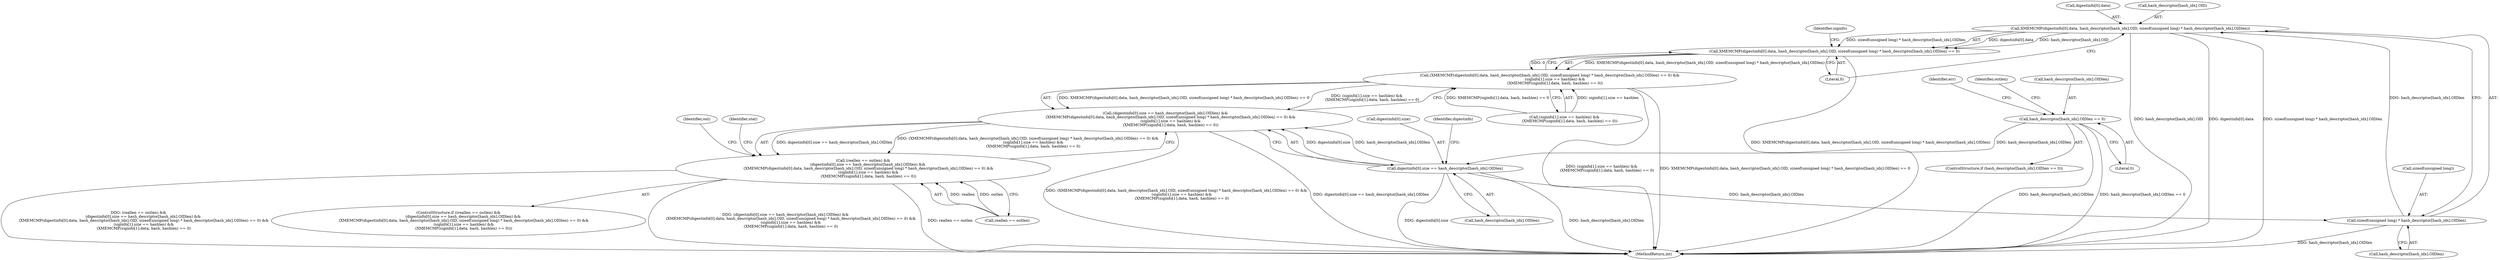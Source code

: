 digraph "0_libtomcrypt_5eb9743410ce4657e9d54fef26a2ee31a1b5dd0@array" {
"1000422" [label="(Call,XMEMCMP(digestinfo[0].data, hash_descriptor[hash_idx].OID, sizeof(unsigned long) * hash_descriptor[hash_idx].OIDlen))"];
"1000433" [label="(Call,sizeof(unsigned long) * hash_descriptor[hash_idx].OIDlen)"];
"1000409" [label="(Call,digestinfo[0].size == hash_descriptor[hash_idx].OIDlen)"];
"1000287" [label="(Call,hash_descriptor[hash_idx].OIDlen == 0)"];
"1000421" [label="(Call,XMEMCMP(digestinfo[0].data, hash_descriptor[hash_idx].OID, sizeof(unsigned long) * hash_descriptor[hash_idx].OIDlen) == 0)"];
"1000420" [label="(Call,(XMEMCMP(digestinfo[0].data, hash_descriptor[hash_idx].OID, sizeof(unsigned long) * hash_descriptor[hash_idx].OIDlen) == 0) &&\n         (siginfo[1].size == hashlen) &&\n         (XMEMCMP(siginfo[1].data, hash, hashlen) == 0))"];
"1000408" [label="(Call,(digestinfo[0].size == hash_descriptor[hash_idx].OIDlen) &&\n         (XMEMCMP(digestinfo[0].data, hash_descriptor[hash_idx].OID, sizeof(unsigned long) * hash_descriptor[hash_idx].OIDlen) == 0) &&\n         (siginfo[1].size == hashlen) &&\n         (XMEMCMP(siginfo[1].data, hash, hashlen) == 0))"];
"1000404" [label="(Call,(reallen == outlen) &&\n        (digestinfo[0].size == hash_descriptor[hash_idx].OIDlen) &&\n         (XMEMCMP(digestinfo[0].data, hash_descriptor[hash_idx].OID, sizeof(unsigned long) * hash_descriptor[hash_idx].OIDlen) == 0) &&\n         (siginfo[1].size == hashlen) &&\n         (XMEMCMP(siginfo[1].data, hash, hashlen) == 0))"];
"1000421" [label="(Call,XMEMCMP(digestinfo[0].data, hash_descriptor[hash_idx].OID, sizeof(unsigned long) * hash_descriptor[hash_idx].OIDlen) == 0)"];
"1000423" [label="(Call,digestinfo[0].data)"];
"1000408" [label="(Call,(digestinfo[0].size == hash_descriptor[hash_idx].OIDlen) &&\n         (XMEMCMP(digestinfo[0].data, hash_descriptor[hash_idx].OID, sizeof(unsigned long) * hash_descriptor[hash_idx].OIDlen) == 0) &&\n         (siginfo[1].size == hashlen) &&\n         (XMEMCMP(siginfo[1].data, hash, hashlen) == 0))"];
"1000405" [label="(Call,reallen == outlen)"];
"1000296" [label="(Identifier,err)"];
"1000415" [label="(Call,hash_descriptor[hash_idx].OIDlen)"];
"1000300" [label="(Identifier,outlen)"];
"1000404" [label="(Call,(reallen == outlen) &&\n        (digestinfo[0].size == hash_descriptor[hash_idx].OIDlen) &&\n         (XMEMCMP(digestinfo[0].data, hash_descriptor[hash_idx].OID, sizeof(unsigned long) * hash_descriptor[hash_idx].OIDlen) == 0) &&\n         (siginfo[1].size == hashlen) &&\n         (XMEMCMP(siginfo[1].data, hash, hashlen) == 0))"];
"1000463" [label="(Identifier,stat)"];
"1000409" [label="(Call,digestinfo[0].size == hash_descriptor[hash_idx].OIDlen)"];
"1000287" [label="(Call,hash_descriptor[hash_idx].OIDlen == 0)"];
"1000441" [label="(Literal,0)"];
"1000410" [label="(Call,digestinfo[0].size)"];
"1000478" [label="(MethodReturn,int)"];
"1000422" [label="(Call,XMEMCMP(digestinfo[0].data, hash_descriptor[hash_idx].OID, sizeof(unsigned long) * hash_descriptor[hash_idx].OIDlen))"];
"1000293" [label="(Literal,0)"];
"1000288" [label="(Call,hash_descriptor[hash_idx].OIDlen)"];
"1000434" [label="(Call,sizeof(unsigned long))"];
"1000433" [label="(Call,sizeof(unsigned long) * hash_descriptor[hash_idx].OIDlen)"];
"1000446" [label="(Identifier,siginfo)"];
"1000466" [label="(Identifier,out)"];
"1000442" [label="(Call,(siginfo[1].size == hashlen) &&\n         (XMEMCMP(siginfo[1].data, hash, hashlen) == 0))"];
"1000425" [label="(Identifier,digestinfo)"];
"1000403" [label="(ControlStructure,if ((reallen == outlen) &&\n        (digestinfo[0].size == hash_descriptor[hash_idx].OIDlen) &&\n         (XMEMCMP(digestinfo[0].data, hash_descriptor[hash_idx].OID, sizeof(unsigned long) * hash_descriptor[hash_idx].OIDlen) == 0) &&\n         (siginfo[1].size == hashlen) &&\n         (XMEMCMP(siginfo[1].data, hash, hashlen) == 0)))"];
"1000420" [label="(Call,(XMEMCMP(digestinfo[0].data, hash_descriptor[hash_idx].OID, sizeof(unsigned long) * hash_descriptor[hash_idx].OIDlen) == 0) &&\n         (siginfo[1].size == hashlen) &&\n         (XMEMCMP(siginfo[1].data, hash, hashlen) == 0))"];
"1000428" [label="(Call,hash_descriptor[hash_idx].OID)"];
"1000436" [label="(Call,hash_descriptor[hash_idx].OIDlen)"];
"1000286" [label="(ControlStructure,if (hash_descriptor[hash_idx].OIDlen == 0))"];
"1000422" -> "1000421"  [label="AST: "];
"1000422" -> "1000433"  [label="CFG: "];
"1000423" -> "1000422"  [label="AST: "];
"1000428" -> "1000422"  [label="AST: "];
"1000433" -> "1000422"  [label="AST: "];
"1000441" -> "1000422"  [label="CFG: "];
"1000422" -> "1000478"  [label="DDG: hash_descriptor[hash_idx].OID"];
"1000422" -> "1000478"  [label="DDG: digestinfo[0].data"];
"1000422" -> "1000478"  [label="DDG: sizeof(unsigned long) * hash_descriptor[hash_idx].OIDlen"];
"1000422" -> "1000421"  [label="DDG: digestinfo[0].data"];
"1000422" -> "1000421"  [label="DDG: hash_descriptor[hash_idx].OID"];
"1000422" -> "1000421"  [label="DDG: sizeof(unsigned long) * hash_descriptor[hash_idx].OIDlen"];
"1000433" -> "1000422"  [label="DDG: hash_descriptor[hash_idx].OIDlen"];
"1000433" -> "1000436"  [label="CFG: "];
"1000434" -> "1000433"  [label="AST: "];
"1000436" -> "1000433"  [label="AST: "];
"1000433" -> "1000478"  [label="DDG: hash_descriptor[hash_idx].OIDlen"];
"1000409" -> "1000433"  [label="DDG: hash_descriptor[hash_idx].OIDlen"];
"1000409" -> "1000408"  [label="AST: "];
"1000409" -> "1000415"  [label="CFG: "];
"1000410" -> "1000409"  [label="AST: "];
"1000415" -> "1000409"  [label="AST: "];
"1000425" -> "1000409"  [label="CFG: "];
"1000408" -> "1000409"  [label="CFG: "];
"1000409" -> "1000478"  [label="DDG: digestinfo[0].size"];
"1000409" -> "1000478"  [label="DDG: hash_descriptor[hash_idx].OIDlen"];
"1000409" -> "1000408"  [label="DDG: digestinfo[0].size"];
"1000409" -> "1000408"  [label="DDG: hash_descriptor[hash_idx].OIDlen"];
"1000287" -> "1000409"  [label="DDG: hash_descriptor[hash_idx].OIDlen"];
"1000287" -> "1000286"  [label="AST: "];
"1000287" -> "1000293"  [label="CFG: "];
"1000288" -> "1000287"  [label="AST: "];
"1000293" -> "1000287"  [label="AST: "];
"1000296" -> "1000287"  [label="CFG: "];
"1000300" -> "1000287"  [label="CFG: "];
"1000287" -> "1000478"  [label="DDG: hash_descriptor[hash_idx].OIDlen == 0"];
"1000287" -> "1000478"  [label="DDG: hash_descriptor[hash_idx].OIDlen"];
"1000421" -> "1000420"  [label="AST: "];
"1000421" -> "1000441"  [label="CFG: "];
"1000441" -> "1000421"  [label="AST: "];
"1000446" -> "1000421"  [label="CFG: "];
"1000420" -> "1000421"  [label="CFG: "];
"1000421" -> "1000478"  [label="DDG: XMEMCMP(digestinfo[0].data, hash_descriptor[hash_idx].OID, sizeof(unsigned long) * hash_descriptor[hash_idx].OIDlen)"];
"1000421" -> "1000420"  [label="DDG: XMEMCMP(digestinfo[0].data, hash_descriptor[hash_idx].OID, sizeof(unsigned long) * hash_descriptor[hash_idx].OIDlen)"];
"1000421" -> "1000420"  [label="DDG: 0"];
"1000420" -> "1000408"  [label="AST: "];
"1000420" -> "1000442"  [label="CFG: "];
"1000442" -> "1000420"  [label="AST: "];
"1000408" -> "1000420"  [label="CFG: "];
"1000420" -> "1000478"  [label="DDG: (siginfo[1].size == hashlen) &&\n         (XMEMCMP(siginfo[1].data, hash, hashlen) == 0)"];
"1000420" -> "1000478"  [label="DDG: XMEMCMP(digestinfo[0].data, hash_descriptor[hash_idx].OID, sizeof(unsigned long) * hash_descriptor[hash_idx].OIDlen) == 0"];
"1000420" -> "1000408"  [label="DDG: XMEMCMP(digestinfo[0].data, hash_descriptor[hash_idx].OID, sizeof(unsigned long) * hash_descriptor[hash_idx].OIDlen) == 0"];
"1000420" -> "1000408"  [label="DDG: (siginfo[1].size == hashlen) &&\n         (XMEMCMP(siginfo[1].data, hash, hashlen) == 0)"];
"1000442" -> "1000420"  [label="DDG: siginfo[1].size == hashlen"];
"1000442" -> "1000420"  [label="DDG: XMEMCMP(siginfo[1].data, hash, hashlen) == 0"];
"1000408" -> "1000404"  [label="AST: "];
"1000404" -> "1000408"  [label="CFG: "];
"1000408" -> "1000478"  [label="DDG: digestinfo[0].size == hash_descriptor[hash_idx].OIDlen"];
"1000408" -> "1000478"  [label="DDG: (XMEMCMP(digestinfo[0].data, hash_descriptor[hash_idx].OID, sizeof(unsigned long) * hash_descriptor[hash_idx].OIDlen) == 0) &&\n         (siginfo[1].size == hashlen) &&\n         (XMEMCMP(siginfo[1].data, hash, hashlen) == 0)"];
"1000408" -> "1000404"  [label="DDG: digestinfo[0].size == hash_descriptor[hash_idx].OIDlen"];
"1000408" -> "1000404"  [label="DDG: (XMEMCMP(digestinfo[0].data, hash_descriptor[hash_idx].OID, sizeof(unsigned long) * hash_descriptor[hash_idx].OIDlen) == 0) &&\n         (siginfo[1].size == hashlen) &&\n         (XMEMCMP(siginfo[1].data, hash, hashlen) == 0)"];
"1000404" -> "1000403"  [label="AST: "];
"1000404" -> "1000405"  [label="CFG: "];
"1000405" -> "1000404"  [label="AST: "];
"1000463" -> "1000404"  [label="CFG: "];
"1000466" -> "1000404"  [label="CFG: "];
"1000404" -> "1000478"  [label="DDG: reallen == outlen"];
"1000404" -> "1000478"  [label="DDG: (reallen == outlen) &&\n        (digestinfo[0].size == hash_descriptor[hash_idx].OIDlen) &&\n         (XMEMCMP(digestinfo[0].data, hash_descriptor[hash_idx].OID, sizeof(unsigned long) * hash_descriptor[hash_idx].OIDlen) == 0) &&\n         (siginfo[1].size == hashlen) &&\n         (XMEMCMP(siginfo[1].data, hash, hashlen) == 0)"];
"1000404" -> "1000478"  [label="DDG: (digestinfo[0].size == hash_descriptor[hash_idx].OIDlen) &&\n         (XMEMCMP(digestinfo[0].data, hash_descriptor[hash_idx].OID, sizeof(unsigned long) * hash_descriptor[hash_idx].OIDlen) == 0) &&\n         (siginfo[1].size == hashlen) &&\n         (XMEMCMP(siginfo[1].data, hash, hashlen) == 0)"];
"1000405" -> "1000404"  [label="DDG: reallen"];
"1000405" -> "1000404"  [label="DDG: outlen"];
}

